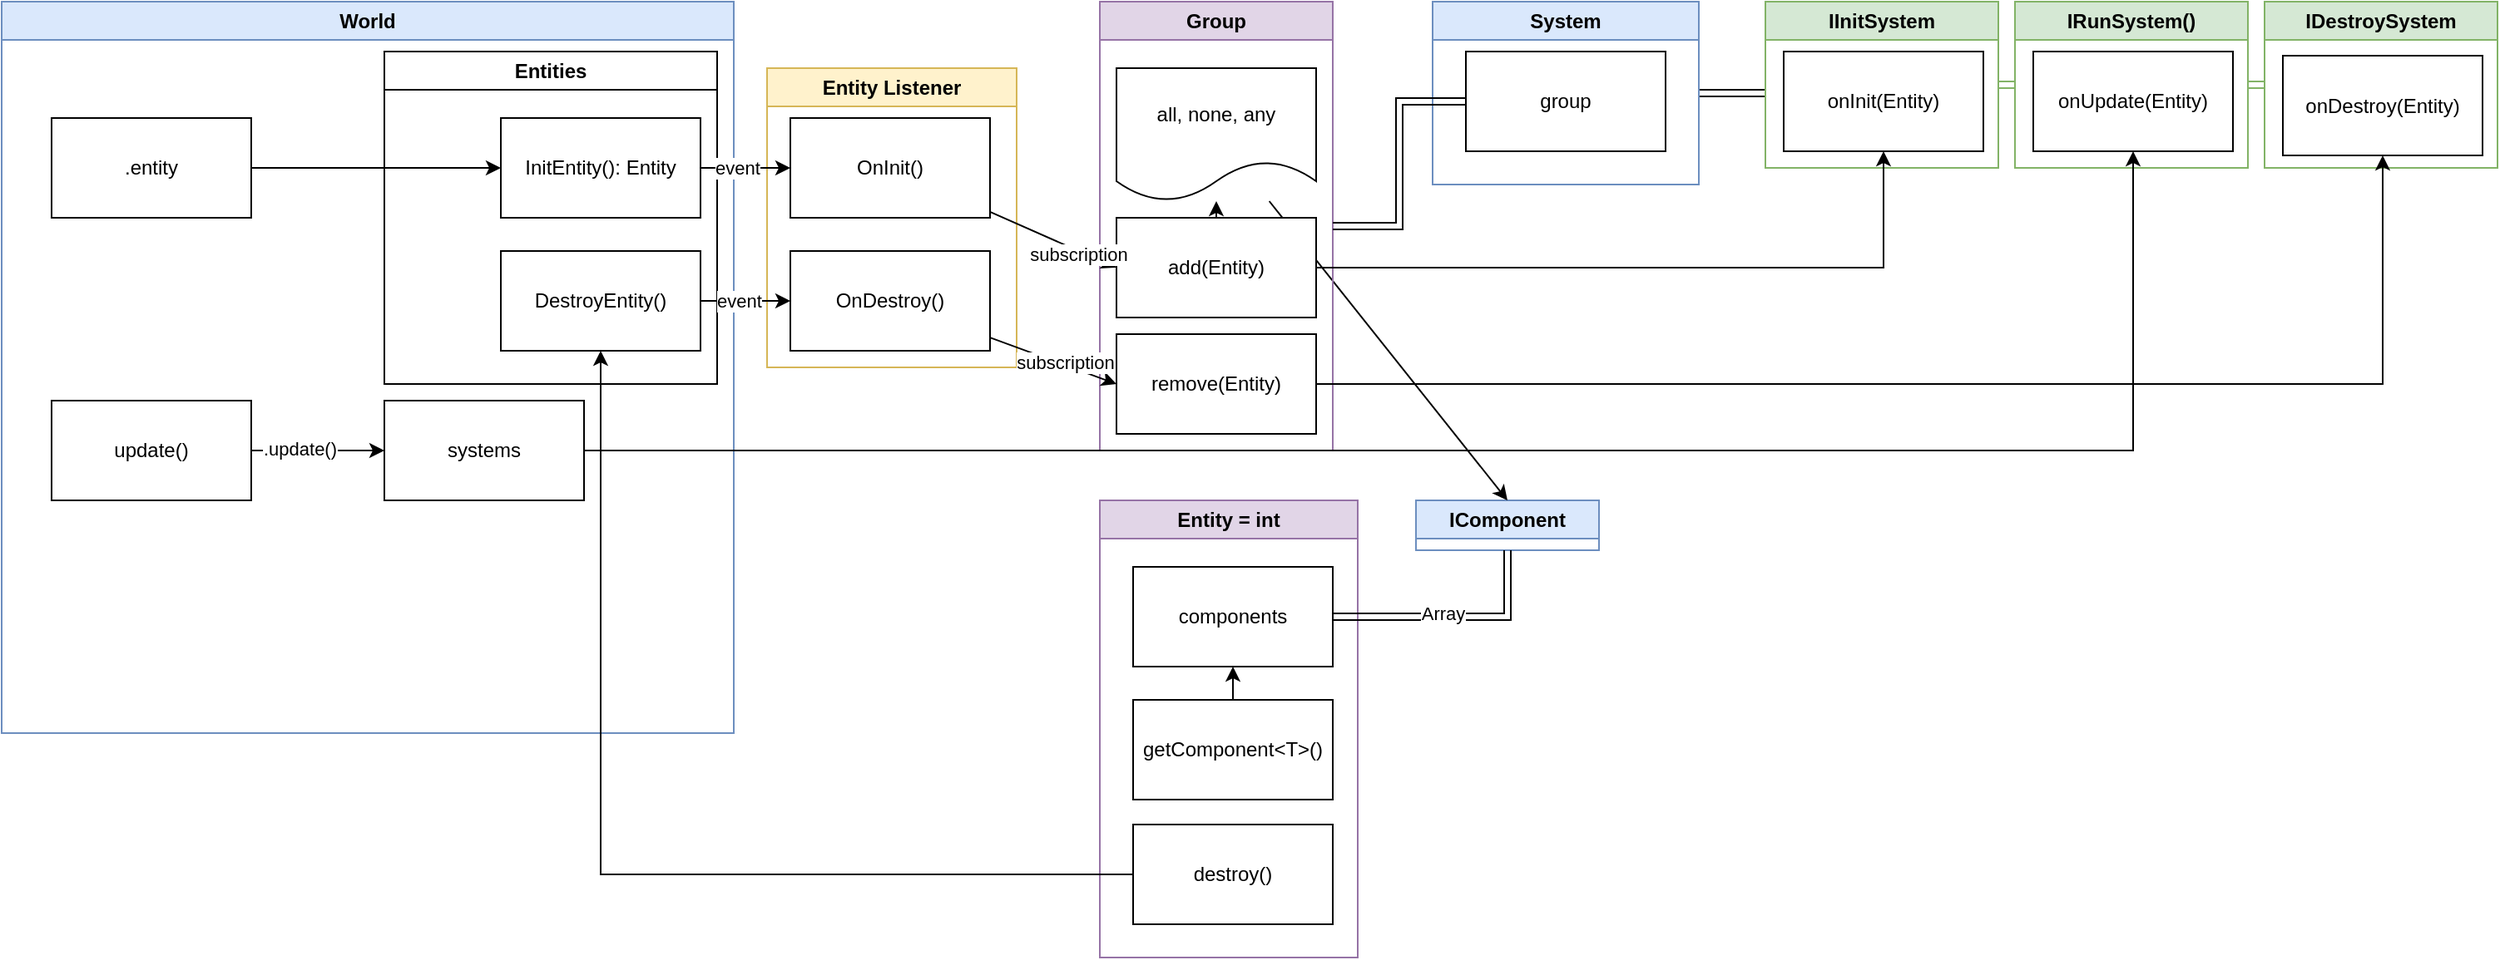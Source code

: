 <mxfile version="20.8.11" type="github">
  <diagram name="Страница 1" id="NBx043L_5w2StL78OvUL">
    <mxGraphModel dx="1877" dy="541" grid="1" gridSize="10" guides="1" tooltips="1" connect="1" arrows="1" fold="1" page="1" pageScale="1" pageWidth="827" pageHeight="1169" math="0" shadow="0">
      <root>
        <mxCell id="0" />
        <mxCell id="1" parent="0" />
        <mxCell id="bAHlhpzNJxMVu7dpJOnl-43" value="Entity Listener" style="swimlane;whiteSpace=wrap;html=1;fillColor=#fff2cc;strokeColor=#d6b656;" vertex="1" parent="1">
          <mxGeometry x="310" y="70" width="150" height="180" as="geometry">
            <mxRectangle x="300" y="440" width="120" height="30" as="alternateBounds" />
          </mxGeometry>
        </mxCell>
        <mxCell id="bAHlhpzNJxMVu7dpJOnl-44" value="OnInit()" style="whiteSpace=wrap;html=1;" vertex="1" parent="bAHlhpzNJxMVu7dpJOnl-43">
          <mxGeometry x="14" y="30" width="120" height="60" as="geometry" />
        </mxCell>
        <mxCell id="bAHlhpzNJxMVu7dpJOnl-46" value="OnDestroy()" style="whiteSpace=wrap;html=1;" vertex="1" parent="bAHlhpzNJxMVu7dpJOnl-43">
          <mxGeometry x="14" y="110" width="120" height="60" as="geometry" />
        </mxCell>
        <mxCell id="bAHlhpzNJxMVu7dpJOnl-59" value="World" style="swimlane;whiteSpace=wrap;html=1;fillColor=#dae8fc;strokeColor=#6c8ebf;" vertex="1" parent="1">
          <mxGeometry x="-150" y="30" width="440" height="440" as="geometry">
            <mxRectangle x="30" y="440" width="70" height="30" as="alternateBounds" />
          </mxGeometry>
        </mxCell>
        <mxCell id="bAHlhpzNJxMVu7dpJOnl-96" style="edgeStyle=none;rounded=0;orthogonalLoop=1;jettySize=auto;html=1;elbow=vertical;" edge="1" parent="bAHlhpzNJxMVu7dpJOnl-59" source="bAHlhpzNJxMVu7dpJOnl-95" target="bAHlhpzNJxMVu7dpJOnl-60">
          <mxGeometry relative="1" as="geometry" />
        </mxCell>
        <mxCell id="bAHlhpzNJxMVu7dpJOnl-95" value=".entity" style="whiteSpace=wrap;html=1;" vertex="1" parent="bAHlhpzNJxMVu7dpJOnl-59">
          <mxGeometry x="30" y="70" width="120" height="60" as="geometry" />
        </mxCell>
        <mxCell id="bAHlhpzNJxMVu7dpJOnl-101" value="Entities" style="swimlane;whiteSpace=wrap;html=1;startSize=23;" vertex="1" parent="bAHlhpzNJxMVu7dpJOnl-59">
          <mxGeometry x="230" y="30" width="200" height="200" as="geometry" />
        </mxCell>
        <mxCell id="bAHlhpzNJxMVu7dpJOnl-64" value="DestroyEntity()" style="whiteSpace=wrap;html=1;" vertex="1" parent="bAHlhpzNJxMVu7dpJOnl-101">
          <mxGeometry x="70" y="120" width="120" height="60" as="geometry" />
        </mxCell>
        <mxCell id="bAHlhpzNJxMVu7dpJOnl-60" value="InitEntity(): Entity" style="whiteSpace=wrap;html=1;" vertex="1" parent="bAHlhpzNJxMVu7dpJOnl-101">
          <mxGeometry x="70" y="40" width="120" height="60" as="geometry" />
        </mxCell>
        <mxCell id="bAHlhpzNJxMVu7dpJOnl-114" style="edgeStyle=orthogonalEdgeStyle;rounded=0;orthogonalLoop=1;jettySize=auto;html=1;" edge="1" parent="bAHlhpzNJxMVu7dpJOnl-59" source="bAHlhpzNJxMVu7dpJOnl-111" target="bAHlhpzNJxMVu7dpJOnl-113">
          <mxGeometry relative="1" as="geometry" />
        </mxCell>
        <mxCell id="bAHlhpzNJxMVu7dpJOnl-117" value=".update()" style="edgeLabel;html=1;align=center;verticalAlign=middle;resizable=0;points=[];" vertex="1" connectable="0" parent="bAHlhpzNJxMVu7dpJOnl-114">
          <mxGeometry x="-0.286" y="1" relative="1" as="geometry">
            <mxPoint as="offset" />
          </mxGeometry>
        </mxCell>
        <mxCell id="bAHlhpzNJxMVu7dpJOnl-111" value="update()" style="whiteSpace=wrap;html=1;" vertex="1" parent="bAHlhpzNJxMVu7dpJOnl-59">
          <mxGeometry x="30" y="240" width="120" height="60" as="geometry" />
        </mxCell>
        <mxCell id="bAHlhpzNJxMVu7dpJOnl-113" value="systems" style="whiteSpace=wrap;html=1;" vertex="1" parent="bAHlhpzNJxMVu7dpJOnl-59">
          <mxGeometry x="230" y="240" width="120" height="60" as="geometry" />
        </mxCell>
        <mxCell id="bAHlhpzNJxMVu7dpJOnl-61" style="edgeStyle=none;rounded=0;orthogonalLoop=1;jettySize=auto;html=1;entryX=0;entryY=0.5;entryDx=0;entryDy=0;elbow=vertical;" edge="1" parent="1" source="bAHlhpzNJxMVu7dpJOnl-60" target="bAHlhpzNJxMVu7dpJOnl-44">
          <mxGeometry relative="1" as="geometry" />
        </mxCell>
        <mxCell id="bAHlhpzNJxMVu7dpJOnl-63" value="event" style="edgeLabel;html=1;align=center;verticalAlign=middle;resizable=0;points=[];" vertex="1" connectable="0" parent="bAHlhpzNJxMVu7dpJOnl-61">
          <mxGeometry x="0.123" relative="1" as="geometry">
            <mxPoint x="-9" as="offset" />
          </mxGeometry>
        </mxCell>
        <mxCell id="bAHlhpzNJxMVu7dpJOnl-65" style="edgeStyle=none;rounded=0;orthogonalLoop=1;jettySize=auto;html=1;entryX=0;entryY=0.5;entryDx=0;entryDy=0;elbow=vertical;" edge="1" parent="1" source="bAHlhpzNJxMVu7dpJOnl-64" target="bAHlhpzNJxMVu7dpJOnl-46">
          <mxGeometry relative="1" as="geometry" />
        </mxCell>
        <mxCell id="bAHlhpzNJxMVu7dpJOnl-66" value="event" style="edgeLabel;html=1;align=center;verticalAlign=middle;resizable=0;points=[];" vertex="1" connectable="0" parent="bAHlhpzNJxMVu7dpJOnl-65">
          <mxGeometry x="0.284" y="-2" relative="1" as="geometry">
            <mxPoint x="-12" y="-2" as="offset" />
          </mxGeometry>
        </mxCell>
        <mxCell id="bAHlhpzNJxMVu7dpJOnl-141" style="edgeStyle=orthogonalEdgeStyle;rounded=0;orthogonalLoop=1;jettySize=auto;html=1;exitX=1;exitY=0.5;exitDx=0;exitDy=0;shape=link;" edge="1" parent="1" source="bAHlhpzNJxMVu7dpJOnl-68">
          <mxGeometry relative="1" as="geometry">
            <mxPoint x="910" y="85" as="targetPoint" />
          </mxGeometry>
        </mxCell>
        <mxCell id="bAHlhpzNJxMVu7dpJOnl-68" value="System" style="swimlane;whiteSpace=wrap;html=1;fillColor=#dae8fc;strokeColor=#6c8ebf;" vertex="1" parent="1">
          <mxGeometry x="710" y="30" width="160" height="110" as="geometry">
            <mxRectangle x="470" y="440" width="90" height="30" as="alternateBounds" />
          </mxGeometry>
        </mxCell>
        <mxCell id="bAHlhpzNJxMVu7dpJOnl-120" value="group" style="whiteSpace=wrap;html=1;" vertex="1" parent="bAHlhpzNJxMVu7dpJOnl-68">
          <mxGeometry x="20" y="30" width="120" height="60" as="geometry" />
        </mxCell>
        <mxCell id="bAHlhpzNJxMVu7dpJOnl-87" value="Entity = int" style="swimlane;whiteSpace=wrap;html=1;startSize=23;fillColor=#e1d5e7;strokeColor=#9673a6;" vertex="1" parent="1">
          <mxGeometry x="510" y="330" width="155" height="275" as="geometry" />
        </mxCell>
        <mxCell id="bAHlhpzNJxMVu7dpJOnl-89" value="components" style="whiteSpace=wrap;html=1;" vertex="1" parent="bAHlhpzNJxMVu7dpJOnl-87">
          <mxGeometry x="20" y="40" width="120" height="60" as="geometry" />
        </mxCell>
        <mxCell id="bAHlhpzNJxMVu7dpJOnl-94" style="edgeStyle=none;rounded=0;orthogonalLoop=1;jettySize=auto;html=1;entryX=0.5;entryY=1;entryDx=0;entryDy=0;elbow=vertical;" edge="1" parent="bAHlhpzNJxMVu7dpJOnl-87" source="bAHlhpzNJxMVu7dpJOnl-93" target="bAHlhpzNJxMVu7dpJOnl-89">
          <mxGeometry relative="1" as="geometry" />
        </mxCell>
        <mxCell id="bAHlhpzNJxMVu7dpJOnl-93" value="getComponent&amp;lt;T&amp;gt;()" style="whiteSpace=wrap;html=1;" vertex="1" parent="bAHlhpzNJxMVu7dpJOnl-87">
          <mxGeometry x="20" y="120" width="120" height="60" as="geometry" />
        </mxCell>
        <mxCell id="bAHlhpzNJxMVu7dpJOnl-104" value="destroy()" style="whiteSpace=wrap;html=1;" vertex="1" parent="bAHlhpzNJxMVu7dpJOnl-87">
          <mxGeometry x="20" y="195" width="120" height="60" as="geometry" />
        </mxCell>
        <mxCell id="bAHlhpzNJxMVu7dpJOnl-88" value="IComponent" style="swimlane;whiteSpace=wrap;html=1;fillColor=#dae8fc;strokeColor=#6c8ebf;" vertex="1" collapsed="1" parent="1">
          <mxGeometry x="700" y="330" width="110" height="30" as="geometry">
            <mxRectangle x="340" y="430" width="200" height="200" as="alternateBounds" />
          </mxGeometry>
        </mxCell>
        <mxCell id="bAHlhpzNJxMVu7dpJOnl-91" style="edgeStyle=orthogonalEdgeStyle;rounded=0;orthogonalLoop=1;jettySize=auto;html=1;entryX=0.5;entryY=1;entryDx=0;entryDy=0;elbow=vertical;shape=link;exitX=1;exitY=0.5;exitDx=0;exitDy=0;" edge="1" parent="1" source="bAHlhpzNJxMVu7dpJOnl-89" target="bAHlhpzNJxMVu7dpJOnl-88">
          <mxGeometry relative="1" as="geometry" />
        </mxCell>
        <mxCell id="bAHlhpzNJxMVu7dpJOnl-92" value="Array" style="edgeLabel;html=1;align=center;verticalAlign=middle;resizable=0;points=[];" vertex="1" connectable="0" parent="bAHlhpzNJxMVu7dpJOnl-91">
          <mxGeometry x="0.088" y="-2" relative="1" as="geometry">
            <mxPoint x="-13" y="-4" as="offset" />
          </mxGeometry>
        </mxCell>
        <mxCell id="bAHlhpzNJxMVu7dpJOnl-98" style="edgeStyle=none;rounded=0;orthogonalLoop=1;jettySize=auto;html=1;entryX=0.5;entryY=0;entryDx=0;entryDy=0;elbow=vertical;" edge="1" parent="1" source="bAHlhpzNJxMVu7dpJOnl-74" target="bAHlhpzNJxMVu7dpJOnl-88">
          <mxGeometry relative="1" as="geometry" />
        </mxCell>
        <mxCell id="bAHlhpzNJxMVu7dpJOnl-107" style="rounded=0;orthogonalLoop=1;jettySize=auto;html=1;entryX=0.5;entryY=1;entryDx=0;entryDy=0;edgeStyle=orthogonalEdgeStyle;" edge="1" parent="1" source="bAHlhpzNJxMVu7dpJOnl-104" target="bAHlhpzNJxMVu7dpJOnl-64">
          <mxGeometry relative="1" as="geometry" />
        </mxCell>
        <mxCell id="bAHlhpzNJxMVu7dpJOnl-72" value="Group" style="swimlane;whiteSpace=wrap;html=1;startSize=23;fillColor=#e1d5e7;strokeColor=#9673a6;" vertex="1" parent="1">
          <mxGeometry x="510" y="30" width="140" height="270" as="geometry">
            <mxRectangle x="10" y="30" width="80" height="30" as="alternateBounds" />
          </mxGeometry>
        </mxCell>
        <mxCell id="bAHlhpzNJxMVu7dpJOnl-74" value="all, none, any" style="shape=document;whiteSpace=wrap;html=1;boundedLbl=1;" vertex="1" parent="bAHlhpzNJxMVu7dpJOnl-72">
          <mxGeometry x="10" y="40" width="120" height="80" as="geometry" />
        </mxCell>
        <mxCell id="bAHlhpzNJxMVu7dpJOnl-99" style="edgeStyle=none;rounded=0;orthogonalLoop=1;jettySize=auto;html=1;elbow=vertical;" edge="1" parent="bAHlhpzNJxMVu7dpJOnl-72" source="bAHlhpzNJxMVu7dpJOnl-76" target="bAHlhpzNJxMVu7dpJOnl-74">
          <mxGeometry relative="1" as="geometry" />
        </mxCell>
        <mxCell id="bAHlhpzNJxMVu7dpJOnl-76" value="add(Entity)" style="whiteSpace=wrap;html=1;" vertex="1" parent="bAHlhpzNJxMVu7dpJOnl-72">
          <mxGeometry x="10" y="130" width="120" height="60" as="geometry" />
        </mxCell>
        <mxCell id="bAHlhpzNJxMVu7dpJOnl-77" value="remove(Entity)" style="whiteSpace=wrap;html=1;" vertex="1" parent="bAHlhpzNJxMVu7dpJOnl-72">
          <mxGeometry x="10" y="200" width="120" height="60" as="geometry" />
        </mxCell>
        <mxCell id="bAHlhpzNJxMVu7dpJOnl-78" style="edgeStyle=none;rounded=0;orthogonalLoop=1;jettySize=auto;html=1;entryX=0;entryY=0.5;entryDx=0;entryDy=0;elbow=vertical;" edge="1" parent="1" source="bAHlhpzNJxMVu7dpJOnl-44" target="bAHlhpzNJxMVu7dpJOnl-76">
          <mxGeometry relative="1" as="geometry" />
        </mxCell>
        <mxCell id="bAHlhpzNJxMVu7dpJOnl-80" value="subscription" style="edgeLabel;html=1;align=center;verticalAlign=middle;resizable=0;points=[];" vertex="1" connectable="0" parent="bAHlhpzNJxMVu7dpJOnl-78">
          <mxGeometry x="0.391" y="-2" relative="1" as="geometry">
            <mxPoint as="offset" />
          </mxGeometry>
        </mxCell>
        <mxCell id="bAHlhpzNJxMVu7dpJOnl-79" style="edgeStyle=none;rounded=0;orthogonalLoop=1;jettySize=auto;html=1;entryX=0;entryY=0.5;entryDx=0;entryDy=0;elbow=vertical;" edge="1" parent="1" source="bAHlhpzNJxMVu7dpJOnl-46" target="bAHlhpzNJxMVu7dpJOnl-77">
          <mxGeometry relative="1" as="geometry" />
        </mxCell>
        <mxCell id="bAHlhpzNJxMVu7dpJOnl-81" value="subscription" style="edgeLabel;html=1;align=center;verticalAlign=middle;resizable=0;points=[];" vertex="1" connectable="0" parent="bAHlhpzNJxMVu7dpJOnl-79">
          <mxGeometry x="0.16" y="2" relative="1" as="geometry">
            <mxPoint as="offset" />
          </mxGeometry>
        </mxCell>
        <mxCell id="bAHlhpzNJxMVu7dpJOnl-121" style="edgeStyle=orthogonalEdgeStyle;rounded=0;orthogonalLoop=1;jettySize=auto;html=1;entryX=1;entryY=0.5;entryDx=0;entryDy=0;shape=link;" edge="1" parent="1" source="bAHlhpzNJxMVu7dpJOnl-120" target="bAHlhpzNJxMVu7dpJOnl-72">
          <mxGeometry relative="1" as="geometry" />
        </mxCell>
        <mxCell id="bAHlhpzNJxMVu7dpJOnl-142" style="edgeStyle=orthogonalEdgeStyle;shape=link;rounded=0;orthogonalLoop=1;jettySize=auto;html=1;exitX=1;exitY=0.5;exitDx=0;exitDy=0;entryX=0;entryY=0.5;entryDx=0;entryDy=0;fillColor=#d5e8d4;strokeColor=#82b366;" edge="1" parent="1" source="bAHlhpzNJxMVu7dpJOnl-122" target="bAHlhpzNJxMVu7dpJOnl-123">
          <mxGeometry relative="1" as="geometry" />
        </mxCell>
        <mxCell id="bAHlhpzNJxMVu7dpJOnl-122" value="IInitSystem" style="swimlane;whiteSpace=wrap;html=1;fillColor=#d5e8d4;strokeColor=#82b366;" vertex="1" parent="1">
          <mxGeometry x="910" y="30" width="140" height="100" as="geometry" />
        </mxCell>
        <mxCell id="bAHlhpzNJxMVu7dpJOnl-134" value="onInit(Entity)" style="whiteSpace=wrap;html=1;" vertex="1" parent="bAHlhpzNJxMVu7dpJOnl-122">
          <mxGeometry x="11" y="30" width="120" height="60" as="geometry" />
        </mxCell>
        <mxCell id="bAHlhpzNJxMVu7dpJOnl-143" style="edgeStyle=orthogonalEdgeStyle;shape=link;rounded=0;orthogonalLoop=1;jettySize=auto;html=1;exitX=1;exitY=0.5;exitDx=0;exitDy=0;entryX=0;entryY=0.5;entryDx=0;entryDy=0;fillColor=#d5e8d4;strokeColor=#82b366;" edge="1" parent="1" source="bAHlhpzNJxMVu7dpJOnl-123" target="bAHlhpzNJxMVu7dpJOnl-124">
          <mxGeometry relative="1" as="geometry" />
        </mxCell>
        <mxCell id="bAHlhpzNJxMVu7dpJOnl-123" value="IRunSystem()" style="swimlane;whiteSpace=wrap;html=1;fillColor=#d5e8d4;strokeColor=#82b366;" vertex="1" parent="1">
          <mxGeometry x="1060" y="30" width="140" height="100" as="geometry" />
        </mxCell>
        <mxCell id="bAHlhpzNJxMVu7dpJOnl-85" value="onUpdate(Entity)" style="whiteSpace=wrap;html=1;" vertex="1" parent="bAHlhpzNJxMVu7dpJOnl-123">
          <mxGeometry x="11" y="30" width="120" height="60" as="geometry" />
        </mxCell>
        <mxCell id="bAHlhpzNJxMVu7dpJOnl-124" value="IDestroySystem" style="swimlane;whiteSpace=wrap;html=1;fillColor=#d5e8d4;strokeColor=#82b366;" vertex="1" parent="1">
          <mxGeometry x="1210" y="30" width="140" height="100" as="geometry" />
        </mxCell>
        <mxCell id="bAHlhpzNJxMVu7dpJOnl-135" value="onDestroy(Entity)" style="whiteSpace=wrap;html=1;" vertex="1" parent="bAHlhpzNJxMVu7dpJOnl-124">
          <mxGeometry x="11" y="32.5" width="120" height="60" as="geometry" />
        </mxCell>
        <mxCell id="bAHlhpzNJxMVu7dpJOnl-137" style="edgeStyle=orthogonalEdgeStyle;rounded=0;orthogonalLoop=1;jettySize=auto;html=1;entryX=0.5;entryY=1;entryDx=0;entryDy=0;" edge="1" parent="1" source="bAHlhpzNJxMVu7dpJOnl-113" target="bAHlhpzNJxMVu7dpJOnl-85">
          <mxGeometry relative="1" as="geometry" />
        </mxCell>
        <mxCell id="bAHlhpzNJxMVu7dpJOnl-138" style="edgeStyle=orthogonalEdgeStyle;rounded=0;orthogonalLoop=1;jettySize=auto;html=1;entryX=0.5;entryY=1;entryDx=0;entryDy=0;" edge="1" parent="1" source="bAHlhpzNJxMVu7dpJOnl-76" target="bAHlhpzNJxMVu7dpJOnl-134">
          <mxGeometry relative="1" as="geometry" />
        </mxCell>
        <mxCell id="bAHlhpzNJxMVu7dpJOnl-139" style="edgeStyle=orthogonalEdgeStyle;rounded=0;orthogonalLoop=1;jettySize=auto;html=1;entryX=0.5;entryY=1;entryDx=0;entryDy=0;" edge="1" parent="1" source="bAHlhpzNJxMVu7dpJOnl-77" target="bAHlhpzNJxMVu7dpJOnl-135">
          <mxGeometry relative="1" as="geometry" />
        </mxCell>
      </root>
    </mxGraphModel>
  </diagram>
</mxfile>
